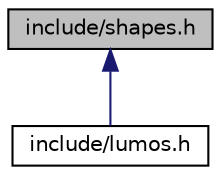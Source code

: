 digraph "include/shapes.h"
{
 // LATEX_PDF_SIZE
  edge [fontname="Helvetica",fontsize="10",labelfontname="Helvetica",labelfontsize="10"];
  node [fontname="Helvetica",fontsize="10",shape=record];
  Node1 [label="include/shapes.h",height=0.2,width=0.4,color="black", fillcolor="grey75", style="filled", fontcolor="black",tooltip="Declares various 2D shape classes (Quad, Point, Circle, Line2D, Triangle) with methods for drawing an..."];
  Node1 -> Node2 [dir="back",color="midnightblue",fontsize="10",style="solid",fontname="Helvetica"];
  Node2 [label="include/lumos.h",height=0.2,width=0.4,color="black", fillcolor="white", style="filled",URL="$lumos_8h.html",tooltip="Defines the main Lumos application class (App) responsible for window management, system updates,..."];
}

